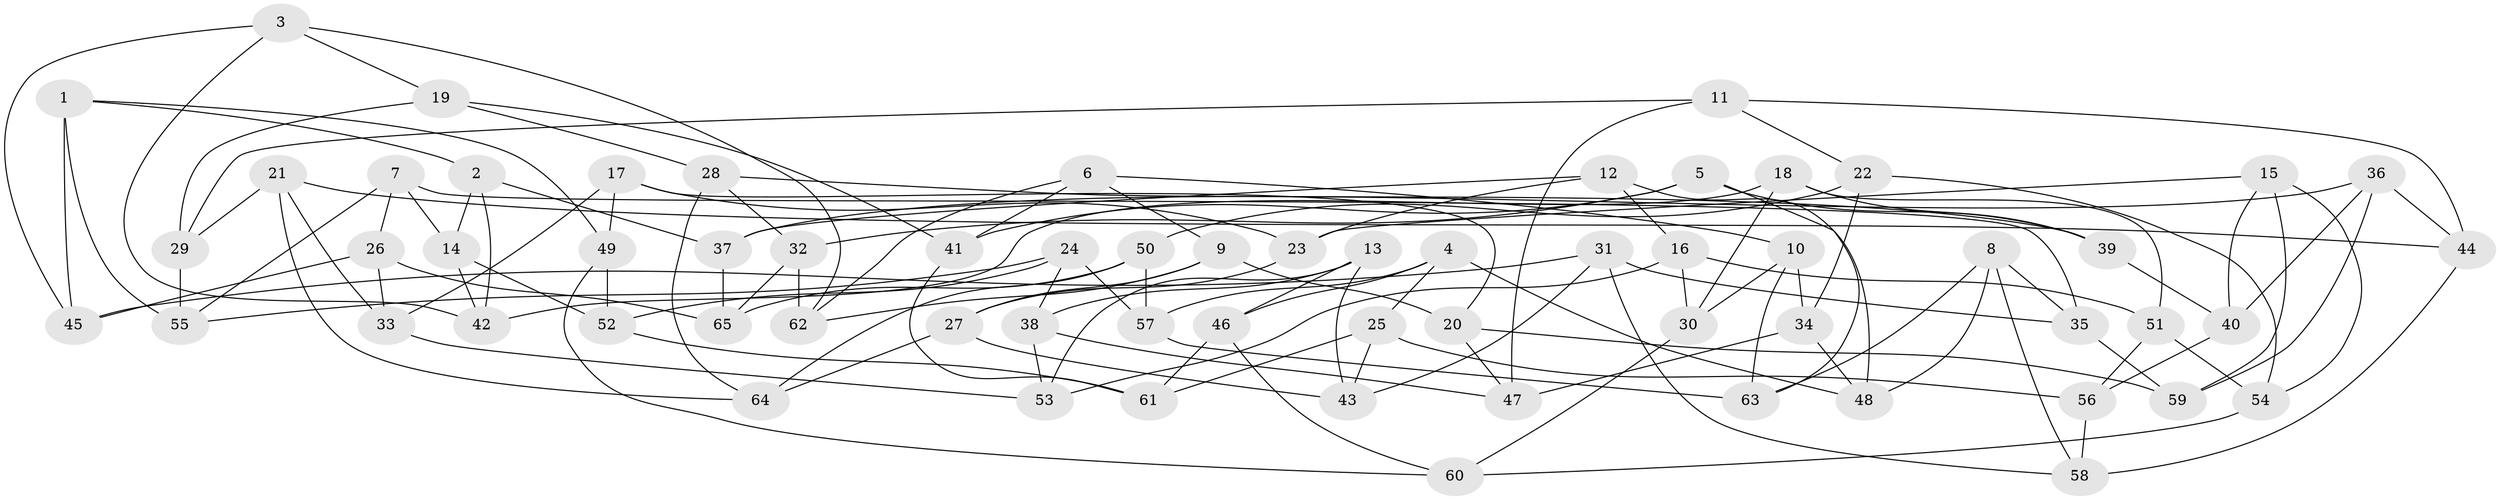 // coarse degree distribution, {4: 0.5217391304347826, 5: 0.15217391304347827, 3: 0.06521739130434782, 6: 0.2608695652173913}
// Generated by graph-tools (version 1.1) at 2025/38/03/04/25 23:38:16]
// undirected, 65 vertices, 130 edges
graph export_dot {
  node [color=gray90,style=filled];
  1;
  2;
  3;
  4;
  5;
  6;
  7;
  8;
  9;
  10;
  11;
  12;
  13;
  14;
  15;
  16;
  17;
  18;
  19;
  20;
  21;
  22;
  23;
  24;
  25;
  26;
  27;
  28;
  29;
  30;
  31;
  32;
  33;
  34;
  35;
  36;
  37;
  38;
  39;
  40;
  41;
  42;
  43;
  44;
  45;
  46;
  47;
  48;
  49;
  50;
  51;
  52;
  53;
  54;
  55;
  56;
  57;
  58;
  59;
  60;
  61;
  62;
  63;
  64;
  65;
  1 -- 49;
  1 -- 2;
  1 -- 55;
  1 -- 45;
  2 -- 37;
  2 -- 42;
  2 -- 14;
  3 -- 45;
  3 -- 42;
  3 -- 19;
  3 -- 62;
  4 -- 46;
  4 -- 57;
  4 -- 25;
  4 -- 48;
  5 -- 32;
  5 -- 41;
  5 -- 39;
  5 -- 63;
  6 -- 41;
  6 -- 62;
  6 -- 9;
  6 -- 10;
  7 -- 35;
  7 -- 26;
  7 -- 14;
  7 -- 55;
  8 -- 35;
  8 -- 63;
  8 -- 48;
  8 -- 58;
  9 -- 27;
  9 -- 62;
  9 -- 20;
  10 -- 63;
  10 -- 30;
  10 -- 34;
  11 -- 47;
  11 -- 44;
  11 -- 29;
  11 -- 22;
  12 -- 48;
  12 -- 37;
  12 -- 16;
  12 -- 23;
  13 -- 38;
  13 -- 46;
  13 -- 53;
  13 -- 43;
  14 -- 52;
  14 -- 42;
  15 -- 40;
  15 -- 54;
  15 -- 59;
  15 -- 23;
  16 -- 30;
  16 -- 51;
  16 -- 53;
  17 -- 33;
  17 -- 20;
  17 -- 49;
  17 -- 23;
  18 -- 39;
  18 -- 51;
  18 -- 30;
  18 -- 42;
  19 -- 28;
  19 -- 29;
  19 -- 41;
  20 -- 59;
  20 -- 47;
  21 -- 64;
  21 -- 29;
  21 -- 33;
  21 -- 44;
  22 -- 54;
  22 -- 34;
  22 -- 50;
  23 -- 27;
  24 -- 57;
  24 -- 38;
  24 -- 55;
  24 -- 52;
  25 -- 43;
  25 -- 61;
  25 -- 56;
  26 -- 45;
  26 -- 65;
  26 -- 33;
  27 -- 64;
  27 -- 43;
  28 -- 32;
  28 -- 64;
  28 -- 39;
  29 -- 55;
  30 -- 60;
  31 -- 58;
  31 -- 45;
  31 -- 43;
  31 -- 35;
  32 -- 62;
  32 -- 65;
  33 -- 53;
  34 -- 47;
  34 -- 48;
  35 -- 59;
  36 -- 59;
  36 -- 37;
  36 -- 44;
  36 -- 40;
  37 -- 65;
  38 -- 47;
  38 -- 53;
  39 -- 40;
  40 -- 56;
  41 -- 61;
  44 -- 58;
  46 -- 60;
  46 -- 61;
  49 -- 52;
  49 -- 60;
  50 -- 57;
  50 -- 64;
  50 -- 65;
  51 -- 54;
  51 -- 56;
  52 -- 61;
  54 -- 60;
  56 -- 58;
  57 -- 63;
}
